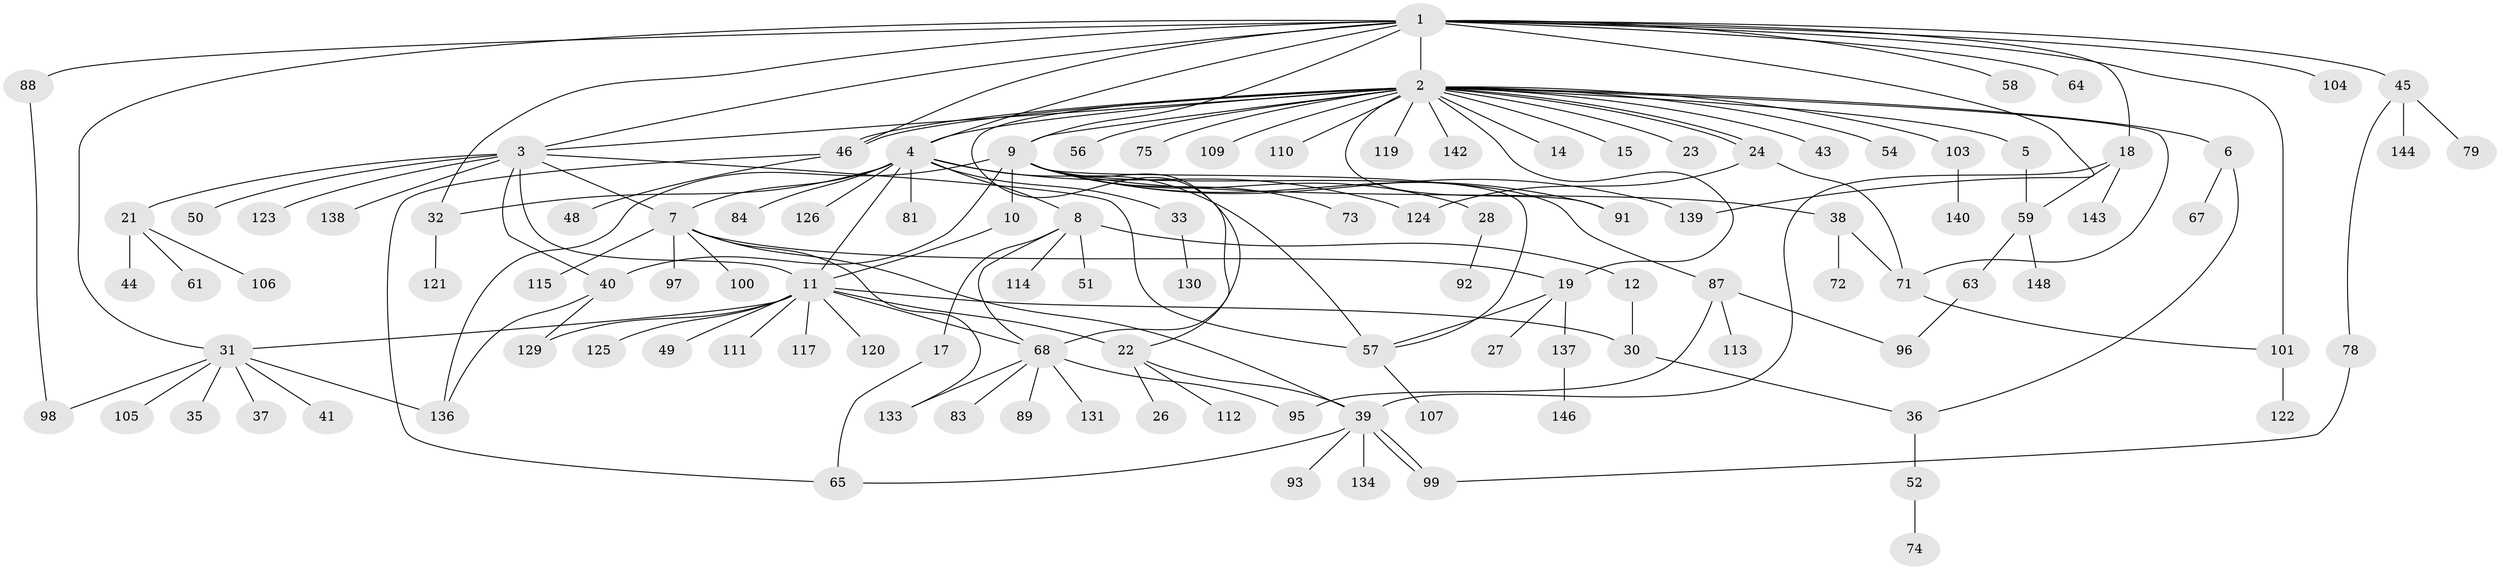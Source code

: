 // original degree distribution, {15: 0.006756756756756757, 29: 0.006756756756756757, 11: 0.013513513513513514, 10: 0.006756756756756757, 2: 0.23648648648648649, 4: 0.05405405405405406, 7: 0.013513513513513514, 6: 0.02702702702702703, 5: 0.02702702702702703, 12: 0.006756756756756757, 1: 0.5, 3: 0.08108108108108109, 9: 0.013513513513513514, 8: 0.006756756756756757}
// Generated by graph-tools (version 1.1) at 2025/41/03/06/25 10:41:50]
// undirected, 114 vertices, 154 edges
graph export_dot {
graph [start="1"]
  node [color=gray90,style=filled];
  1 [super="+25"];
  2 [super="+29"];
  3 [super="+80"];
  4 [super="+60"];
  5;
  6 [super="+141"];
  7 [super="+16"];
  8 [super="+70"];
  9 [super="+13"];
  10;
  11 [super="+42"];
  12;
  14;
  15;
  17 [super="+128"];
  18 [super="+127"];
  19 [super="+20"];
  21 [super="+47"];
  22 [super="+62"];
  23;
  24;
  26;
  27;
  28;
  30 [super="+34"];
  31 [super="+66"];
  32 [super="+108"];
  33 [super="+116"];
  35;
  36;
  37 [super="+76"];
  38;
  39 [super="+53"];
  40;
  41;
  43 [super="+135"];
  44;
  45 [super="+86"];
  46 [super="+82"];
  48;
  49;
  50 [super="+55"];
  51;
  52 [super="+69"];
  54;
  56;
  57;
  58;
  59 [super="+77"];
  61 [super="+85"];
  63;
  64;
  65 [super="+90"];
  67;
  68 [super="+94"];
  71 [super="+147"];
  72;
  73;
  74;
  75;
  78 [super="+102"];
  79;
  81 [super="+145"];
  83;
  84;
  87;
  88;
  89;
  91;
  92;
  93;
  95;
  96 [super="+132"];
  97;
  98;
  99;
  100;
  101;
  103;
  104;
  105;
  106;
  107;
  109;
  110;
  111 [super="+118"];
  112;
  113;
  114;
  115;
  117;
  119;
  120;
  121;
  122;
  123;
  124;
  125;
  126;
  129;
  130;
  131;
  133;
  134;
  136;
  137;
  138;
  139;
  140;
  142;
  143;
  144;
  146;
  148;
  1 -- 2;
  1 -- 3;
  1 -- 4;
  1 -- 9;
  1 -- 18;
  1 -- 31;
  1 -- 32;
  1 -- 45;
  1 -- 58;
  1 -- 64;
  1 -- 88;
  1 -- 101;
  1 -- 104;
  1 -- 139;
  1 -- 46;
  2 -- 3;
  2 -- 4 [weight=2];
  2 -- 5;
  2 -- 6;
  2 -- 14;
  2 -- 15;
  2 -- 22;
  2 -- 23;
  2 -- 24;
  2 -- 24;
  2 -- 43;
  2 -- 46;
  2 -- 46;
  2 -- 54;
  2 -- 56;
  2 -- 71;
  2 -- 75;
  2 -- 91;
  2 -- 103;
  2 -- 109;
  2 -- 110;
  2 -- 119;
  2 -- 142;
  2 -- 9;
  2 -- 19;
  3 -- 7;
  3 -- 11;
  3 -- 21;
  3 -- 40;
  3 -- 50;
  3 -- 57 [weight=2];
  3 -- 123;
  3 -- 138;
  4 -- 7;
  4 -- 8;
  4 -- 11;
  4 -- 33;
  4 -- 124;
  4 -- 32;
  4 -- 81;
  4 -- 84;
  4 -- 57;
  4 -- 126;
  5 -- 59;
  6 -- 36;
  6 -- 67;
  7 -- 39;
  7 -- 97;
  7 -- 100;
  7 -- 115;
  7 -- 19;
  7 -- 133;
  8 -- 12;
  8 -- 17;
  8 -- 51;
  8 -- 68;
  8 -- 114;
  9 -- 10;
  9 -- 91;
  9 -- 136;
  9 -- 68;
  9 -- 38;
  9 -- 40;
  9 -- 73;
  9 -- 139;
  9 -- 87;
  9 -- 57;
  9 -- 28;
  10 -- 11;
  11 -- 22;
  11 -- 30;
  11 -- 49;
  11 -- 68;
  11 -- 111;
  11 -- 117;
  11 -- 120;
  11 -- 125;
  11 -- 129;
  11 -- 31;
  12 -- 30;
  17 -- 65;
  18 -- 59;
  18 -- 143;
  18 -- 39;
  19 -- 137;
  19 -- 27;
  19 -- 57;
  21 -- 44;
  21 -- 61;
  21 -- 106;
  22 -- 26;
  22 -- 39;
  22 -- 112;
  24 -- 71;
  24 -- 124;
  28 -- 92;
  30 -- 36;
  31 -- 35;
  31 -- 37;
  31 -- 41;
  31 -- 98;
  31 -- 105;
  31 -- 136;
  32 -- 121;
  33 -- 130;
  36 -- 52;
  38 -- 71;
  38 -- 72;
  39 -- 65;
  39 -- 93;
  39 -- 99;
  39 -- 99;
  39 -- 134;
  40 -- 129;
  40 -- 136;
  45 -- 78;
  45 -- 79;
  45 -- 144;
  46 -- 48;
  46 -- 65;
  52 -- 74;
  57 -- 107;
  59 -- 63;
  59 -- 148;
  63 -- 96;
  68 -- 83;
  68 -- 89;
  68 -- 95;
  68 -- 133;
  68 -- 131;
  71 -- 101;
  78 -- 99;
  87 -- 95;
  87 -- 96;
  87 -- 113;
  88 -- 98;
  101 -- 122;
  103 -- 140;
  137 -- 146;
}
